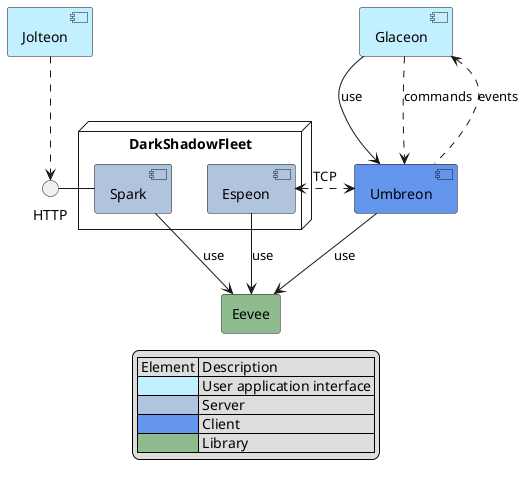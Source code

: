@startuml Layer diagram


component "Jolteon" #application

component "Glaceon" #application {
}
component "Umbreon" #cornflowerblue {
}

node DarkShadowFleet {
    component "Spark" #LightSteelBlue
    component "Espeon" #LightSteelBlue
}

rectangle "Eevee" #DarkSeaGreen


' Web server
Spark -down-> Eevee : use
' Web client
' Jolteon .down.> Spark : HTTP
Jolteon .down.> () HTTP
HTTP - Spark

' Game server
Espeon -down-> Eevee : use
Espeon <.right.> Umbreon : TCP

' Game client
Glaceon -down-> Umbreon : use
Glaceon .down.> Umbreon : commands
Glaceon <.down. Umbreon : events
Umbreon -down-> Eevee : use


legend
    | Element | Description |
    |<#Application>| User application interface |
    |<#LightSteelBlue>| Server |
    |<#CornFlowerBlue>| Client |
    |<#DarkSeaGreen>| Library |
endlegend

@enduml
